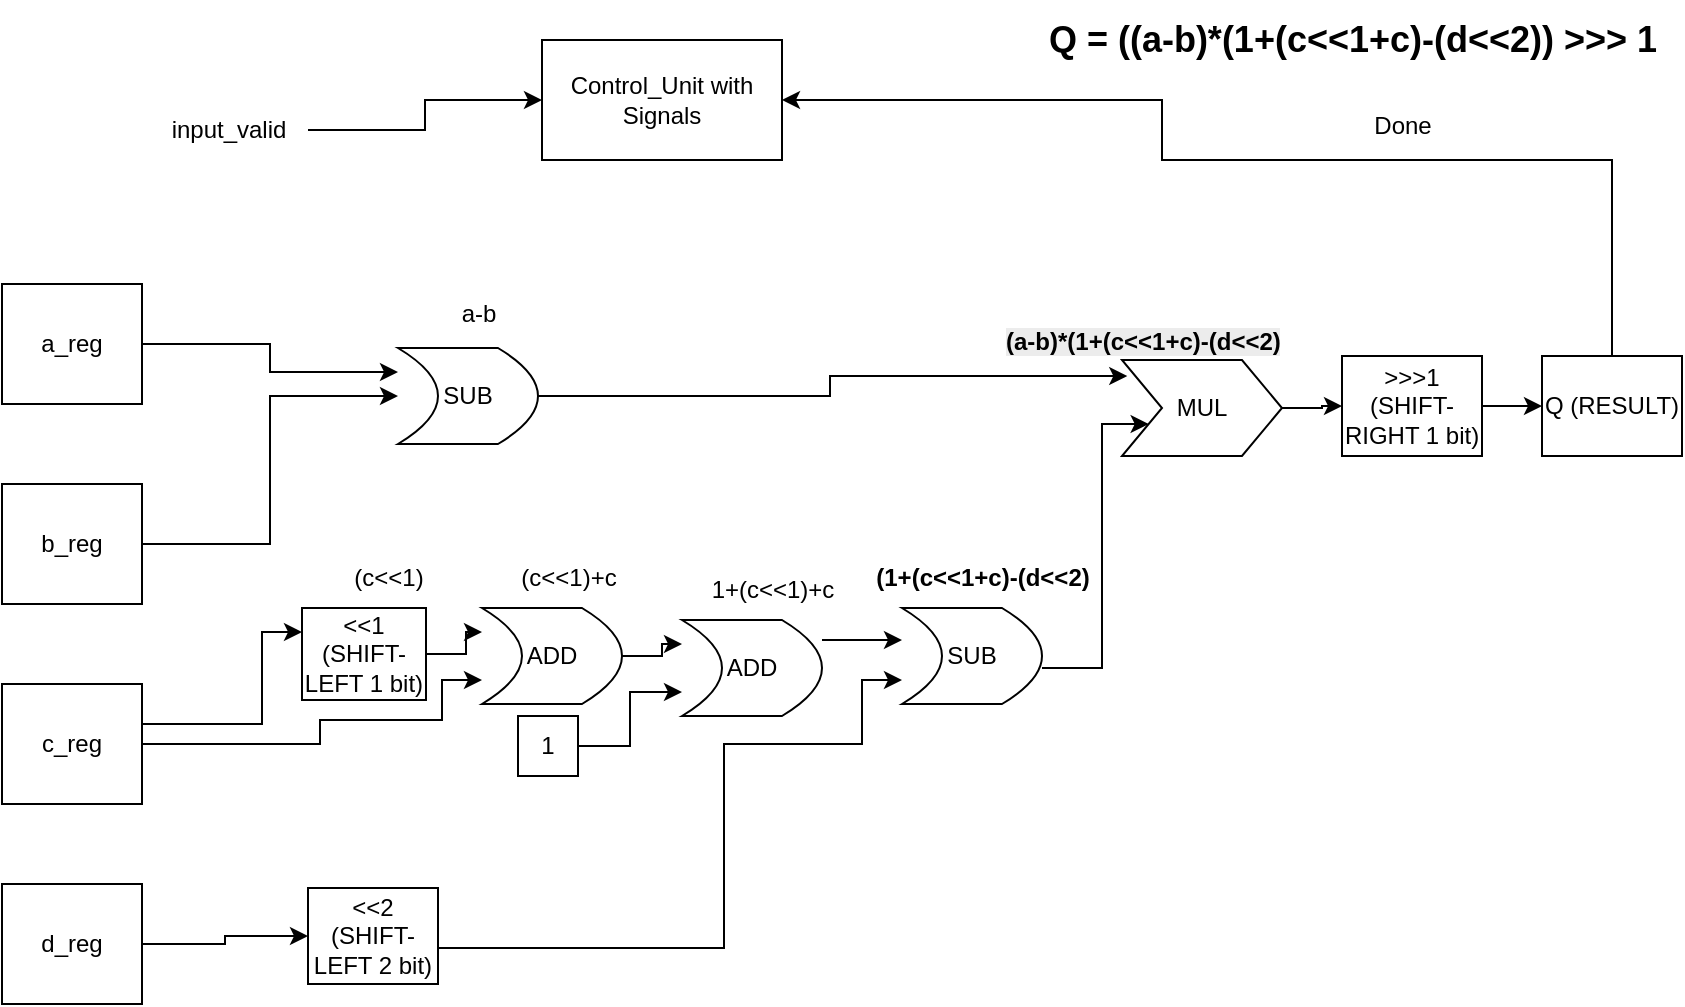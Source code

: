<mxfile version="26.2.14">
  <diagram name="Page-1" id="qqKeivPFr5tOO1ZkJmPx">
    <mxGraphModel dx="2066" dy="1111" grid="1" gridSize="10" guides="1" tooltips="1" connect="1" arrows="1" fold="1" page="1" pageScale="1" pageWidth="850" pageHeight="1100" math="0" shadow="0">
      <root>
        <mxCell id="0" />
        <mxCell id="1" parent="0" />
        <mxCell id="JcRNawYZSQvBndE5q6Hf-1" value="Control_Unit with Signals" style="rounded=0;whiteSpace=wrap;html=1;" vertex="1" parent="1">
          <mxGeometry x="270" y="40" width="120" height="60" as="geometry" />
        </mxCell>
        <mxCell id="JcRNawYZSQvBndE5q6Hf-10" style="edgeStyle=orthogonalEdgeStyle;rounded=0;orthogonalLoop=1;jettySize=auto;html=1;entryX=1;entryY=0.75;entryDx=0;entryDy=0;" edge="1" parent="1" source="JcRNawYZSQvBndE5q6Hf-2" target="JcRNawYZSQvBndE5q6Hf-8">
          <mxGeometry relative="1" as="geometry" />
        </mxCell>
        <mxCell id="JcRNawYZSQvBndE5q6Hf-2" value="a_reg" style="rounded=0;whiteSpace=wrap;html=1;" vertex="1" parent="1">
          <mxGeometry y="162" width="70" height="60" as="geometry" />
        </mxCell>
        <mxCell id="JcRNawYZSQvBndE5q6Hf-11" style="edgeStyle=orthogonalEdgeStyle;rounded=0;orthogonalLoop=1;jettySize=auto;html=1;entryX=1;entryY=0.5;entryDx=0;entryDy=0;" edge="1" parent="1" source="JcRNawYZSQvBndE5q6Hf-3" target="JcRNawYZSQvBndE5q6Hf-8">
          <mxGeometry relative="1" as="geometry" />
        </mxCell>
        <mxCell id="JcRNawYZSQvBndE5q6Hf-3" value="b_reg" style="rounded=0;whiteSpace=wrap;html=1;" vertex="1" parent="1">
          <mxGeometry y="262" width="70" height="60" as="geometry" />
        </mxCell>
        <mxCell id="JcRNawYZSQvBndE5q6Hf-17" style="edgeStyle=orthogonalEdgeStyle;rounded=0;orthogonalLoop=1;jettySize=auto;html=1;entryX=0;entryY=0.25;entryDx=0;entryDy=0;" edge="1" parent="1" source="JcRNawYZSQvBndE5q6Hf-4" target="JcRNawYZSQvBndE5q6Hf-16">
          <mxGeometry relative="1" as="geometry">
            <Array as="points">
              <mxPoint x="130" y="382" />
              <mxPoint x="130" y="336" />
              <mxPoint x="150" y="336" />
            </Array>
          </mxGeometry>
        </mxCell>
        <mxCell id="JcRNawYZSQvBndE5q6Hf-51" style="edgeStyle=orthogonalEdgeStyle;rounded=0;orthogonalLoop=1;jettySize=auto;html=1;entryX=1;entryY=0.25;entryDx=0;entryDy=0;" edge="1" parent="1" source="JcRNawYZSQvBndE5q6Hf-4" target="JcRNawYZSQvBndE5q6Hf-18">
          <mxGeometry relative="1" as="geometry">
            <Array as="points">
              <mxPoint x="159" y="392" />
              <mxPoint x="159" y="380" />
              <mxPoint x="220" y="380" />
              <mxPoint x="220" y="360" />
            </Array>
          </mxGeometry>
        </mxCell>
        <mxCell id="JcRNawYZSQvBndE5q6Hf-4" value="c_reg" style="rounded=0;whiteSpace=wrap;html=1;" vertex="1" parent="1">
          <mxGeometry y="362" width="70" height="60" as="geometry" />
        </mxCell>
        <mxCell id="JcRNawYZSQvBndE5q6Hf-38" value="" style="edgeStyle=orthogonalEdgeStyle;rounded=0;orthogonalLoop=1;jettySize=auto;html=1;" edge="1" parent="1" source="JcRNawYZSQvBndE5q6Hf-5" target="JcRNawYZSQvBndE5q6Hf-36">
          <mxGeometry relative="1" as="geometry" />
        </mxCell>
        <mxCell id="JcRNawYZSQvBndE5q6Hf-5" value="d_reg" style="rounded=0;whiteSpace=wrap;html=1;" vertex="1" parent="1">
          <mxGeometry y="462" width="70" height="60" as="geometry" />
        </mxCell>
        <mxCell id="JcRNawYZSQvBndE5q6Hf-47" style="edgeStyle=orthogonalEdgeStyle;rounded=0;orthogonalLoop=1;jettySize=auto;html=1;exitX=0;exitY=0.5;exitDx=0;exitDy=0;entryX=0.033;entryY=0.167;entryDx=0;entryDy=0;entryPerimeter=0;" edge="1" parent="1" source="JcRNawYZSQvBndE5q6Hf-8" target="JcRNawYZSQvBndE5q6Hf-45">
          <mxGeometry relative="1" as="geometry">
            <mxPoint x="608" y="202" as="targetPoint" />
          </mxGeometry>
        </mxCell>
        <mxCell id="JcRNawYZSQvBndE5q6Hf-8" value="SUB" style="shape=dataStorage;whiteSpace=wrap;html=1;fixedSize=1;direction=west;" vertex="1" parent="1">
          <mxGeometry x="198" y="194" width="70" height="48" as="geometry" />
        </mxCell>
        <mxCell id="JcRNawYZSQvBndE5q6Hf-13" value="a-b" style="text;html=1;align=center;verticalAlign=middle;resizable=0;points=[];autosize=1;strokeColor=none;fillColor=none;" vertex="1" parent="1">
          <mxGeometry x="218" y="162" width="40" height="30" as="geometry" />
        </mxCell>
        <mxCell id="JcRNawYZSQvBndE5q6Hf-19" style="edgeStyle=orthogonalEdgeStyle;rounded=0;orthogonalLoop=1;jettySize=auto;html=1;entryX=1;entryY=0.75;entryDx=0;entryDy=0;" edge="1" parent="1" source="JcRNawYZSQvBndE5q6Hf-16" target="JcRNawYZSQvBndE5q6Hf-18">
          <mxGeometry relative="1" as="geometry" />
        </mxCell>
        <mxCell id="JcRNawYZSQvBndE5q6Hf-16" value="&amp;lt;&amp;lt;1 (SHIFT-LEFT 1 bit)" style="rounded=0;whiteSpace=wrap;html=1;" vertex="1" parent="1">
          <mxGeometry x="150" y="324" width="62" height="46" as="geometry" />
        </mxCell>
        <mxCell id="JcRNawYZSQvBndE5q6Hf-27" value="" style="edgeStyle=orthogonalEdgeStyle;rounded=0;orthogonalLoop=1;jettySize=auto;html=1;entryX=1;entryY=0.75;entryDx=0;entryDy=0;" edge="1" parent="1" source="JcRNawYZSQvBndE5q6Hf-18" target="JcRNawYZSQvBndE5q6Hf-26">
          <mxGeometry relative="1" as="geometry" />
        </mxCell>
        <mxCell id="JcRNawYZSQvBndE5q6Hf-18" value="ADD" style="shape=dataStorage;whiteSpace=wrap;html=1;fixedSize=1;direction=west;" vertex="1" parent="1">
          <mxGeometry x="240" y="324" width="70" height="48" as="geometry" />
        </mxCell>
        <mxCell id="JcRNawYZSQvBndE5q6Hf-23" value="(c&amp;lt;&amp;lt;1)" style="text;html=1;align=center;verticalAlign=middle;resizable=0;points=[];autosize=1;strokeColor=none;fillColor=none;" vertex="1" parent="1">
          <mxGeometry x="163" y="294" width="60" height="30" as="geometry" />
        </mxCell>
        <mxCell id="JcRNawYZSQvBndE5q6Hf-28" style="edgeStyle=orthogonalEdgeStyle;rounded=0;orthogonalLoop=1;jettySize=auto;html=1;entryX=1;entryY=0.25;entryDx=0;entryDy=0;" edge="1" parent="1" source="JcRNawYZSQvBndE5q6Hf-24" target="JcRNawYZSQvBndE5q6Hf-26">
          <mxGeometry relative="1" as="geometry" />
        </mxCell>
        <mxCell id="JcRNawYZSQvBndE5q6Hf-24" value="1" style="rounded=0;whiteSpace=wrap;html=1;" vertex="1" parent="1">
          <mxGeometry x="258" y="378" width="30" height="30" as="geometry" />
        </mxCell>
        <mxCell id="JcRNawYZSQvBndE5q6Hf-41" value="" style="edgeStyle=orthogonalEdgeStyle;rounded=0;orthogonalLoop=1;jettySize=auto;html=1;" edge="1" parent="1" source="JcRNawYZSQvBndE5q6Hf-26" target="JcRNawYZSQvBndE5q6Hf-40">
          <mxGeometry relative="1" as="geometry">
            <Array as="points">
              <mxPoint x="440" y="340" />
              <mxPoint x="440" y="340" />
            </Array>
          </mxGeometry>
        </mxCell>
        <mxCell id="JcRNawYZSQvBndE5q6Hf-26" value="ADD" style="shape=dataStorage;whiteSpace=wrap;html=1;fixedSize=1;direction=west;" vertex="1" parent="1">
          <mxGeometry x="340" y="330" width="70" height="48" as="geometry" />
        </mxCell>
        <mxCell id="JcRNawYZSQvBndE5q6Hf-31" value="(c&amp;lt;&amp;lt;1)+c&lt;span style=&quot;color: rgba(0, 0, 0, 0); font-family: monospace; font-size: 0px; text-align: start;&quot;&gt;%3CmxGraphModel%3E%3Croot%3E%3CmxCell%20id%3D%220%22%2F%3E%3CmxCell%20id%3D%221%22%20parent%3D%220%22%2F%3E%3CmxCell%20id%3D%222%22%20value%3D%22(c%26amp%3Blt%3B%26amp%3Blt%3B1)%22%20style%3D%22text%3Bhtml%3D1%3Balign%3Dcenter%3BverticalAlign%3Dmiddle%3Bresizable%3D0%3Bpoints%3D%5B%5D%3Bautosize%3D1%3BstrokeColor%3Dnone%3BfillColor%3Dnone%3B%22%20vertex%3D%221%22%20parent%3D%221%22%3E%3CmxGeometry%20x%3D%22275%22%20y%3D%22300%22%20width%3D%2260%22%20height%3D%2230%22%20as%3D%22geometry%22%2F%3E%3C%2FmxCell%3E%3C%2Froot%3E%3C%2FmxGraphModel%3E&lt;/span&gt;" style="text;html=1;align=center;verticalAlign=middle;resizable=0;points=[];autosize=1;strokeColor=none;fillColor=none;" vertex="1" parent="1">
          <mxGeometry x="248" y="294" width="70" height="30" as="geometry" />
        </mxCell>
        <mxCell id="JcRNawYZSQvBndE5q6Hf-33" value="1+(c&amp;lt;&amp;lt;1)+c&lt;span style=&quot;color: rgba(0, 0, 0, 0); font-family: monospace; font-size: 0px; text-align: start;&quot;&gt;%3CmxGraphModel%3E%3Croot%3E%3CmxCell%20id%3D%220%22%2F%3E%3CmxCell%20id%3D%221%22%20parent%3D%220%22%2F%3E%3CmxCell%20id%3D%222%22%20value%3D%22(c%26amp%3Blt%3B%26amp%3Blt%3B1)%22%20style%3D%22text%3Bhtml%3D1%3Balign%3Dcenter%3BverticalAlign%3Dmiddle%3Bresizable%3D0%3Bpoints%3D%5B%5D%3Bautosize%3D1%3BstrokeColor%3Dnone%3BfillColor%3Dnone%3B%22%20vertex%3D%221%22%20parent%3D%221%22%3E%3CmxGeometry%20x%3D%22275%22%20y%3D%22300%22%20width%3D%2260%22%20height%3D%2230%22%20as%3D%22geometry%22%2F%3E%3C%2FmxCell%3E%3C%2Froot%3E%3C%2FmxGraphModel%3E&lt;/span&gt;" style="text;html=1;align=center;verticalAlign=middle;resizable=0;points=[];autosize=1;strokeColor=none;fillColor=none;" vertex="1" parent="1">
          <mxGeometry x="345" y="300" width="80" height="30" as="geometry" />
        </mxCell>
        <mxCell id="JcRNawYZSQvBndE5q6Hf-34" value="&lt;b&gt;&lt;font style=&quot;font-size: 18px;&quot;&gt;Q = ((a-b)*(1+(c&amp;lt;&amp;lt;1+c)-(d&amp;lt;&amp;lt;2)) &amp;gt;&amp;gt;&amp;gt; 1&lt;/font&gt;&lt;/b&gt;" style="text;html=1;align=center;verticalAlign=middle;resizable=0;points=[];autosize=1;strokeColor=none;fillColor=none;" vertex="1" parent="1">
          <mxGeometry x="510" y="20" width="330" height="40" as="geometry" />
        </mxCell>
        <mxCell id="JcRNawYZSQvBndE5q6Hf-42" style="edgeStyle=orthogonalEdgeStyle;rounded=0;orthogonalLoop=1;jettySize=auto;html=1;entryX=1;entryY=0.25;entryDx=0;entryDy=0;" edge="1" parent="1" source="JcRNawYZSQvBndE5q6Hf-36" target="JcRNawYZSQvBndE5q6Hf-40">
          <mxGeometry relative="1" as="geometry">
            <Array as="points">
              <mxPoint x="361" y="494" />
              <mxPoint x="361" y="392" />
              <mxPoint x="430" y="392" />
              <mxPoint x="430" y="360" />
            </Array>
          </mxGeometry>
        </mxCell>
        <mxCell id="JcRNawYZSQvBndE5q6Hf-36" value="&amp;lt;&amp;lt;2 (SHIFT-LEFT 2 bit)" style="rounded=0;whiteSpace=wrap;html=1;" vertex="1" parent="1">
          <mxGeometry x="153" y="464" width="65" height="48" as="geometry" />
        </mxCell>
        <mxCell id="JcRNawYZSQvBndE5q6Hf-46" style="edgeStyle=orthogonalEdgeStyle;rounded=0;orthogonalLoop=1;jettySize=auto;html=1;entryX=0;entryY=0.75;entryDx=0;entryDy=0;" edge="1" parent="1" source="JcRNawYZSQvBndE5q6Hf-40" target="JcRNawYZSQvBndE5q6Hf-45">
          <mxGeometry relative="1" as="geometry">
            <Array as="points">
              <mxPoint x="550" y="354" />
              <mxPoint x="550" y="232" />
            </Array>
          </mxGeometry>
        </mxCell>
        <mxCell id="JcRNawYZSQvBndE5q6Hf-40" value="SUB" style="shape=dataStorage;whiteSpace=wrap;html=1;fixedSize=1;direction=west;" vertex="1" parent="1">
          <mxGeometry x="450" y="324" width="70" height="48" as="geometry" />
        </mxCell>
        <mxCell id="JcRNawYZSQvBndE5q6Hf-43" value="&lt;b&gt;&lt;font style=&quot;font-size: 12px;&quot;&gt;(1+(c&amp;lt;&amp;lt;1+c)-(d&amp;lt;&amp;lt;2)&lt;/font&gt;&lt;/b&gt;" style="text;html=1;align=center;verticalAlign=middle;resizable=0;points=[];autosize=1;strokeColor=none;fillColor=none;" vertex="1" parent="1">
          <mxGeometry x="425" y="294" width="130" height="30" as="geometry" />
        </mxCell>
        <mxCell id="JcRNawYZSQvBndE5q6Hf-55" value="" style="edgeStyle=orthogonalEdgeStyle;rounded=0;orthogonalLoop=1;jettySize=auto;html=1;" edge="1" parent="1" source="JcRNawYZSQvBndE5q6Hf-45" target="JcRNawYZSQvBndE5q6Hf-54">
          <mxGeometry relative="1" as="geometry" />
        </mxCell>
        <mxCell id="JcRNawYZSQvBndE5q6Hf-45" value="MUL" style="shape=step;perimeter=stepPerimeter;whiteSpace=wrap;html=1;fixedSize=1;" vertex="1" parent="1">
          <mxGeometry x="560" y="200" width="80" height="48" as="geometry" />
        </mxCell>
        <mxCell id="JcRNawYZSQvBndE5q6Hf-48" value="&lt;b style=&quot;forced-color-adjust: none; color: rgb(0, 0, 0); font-family: Helvetica; font-style: normal; font-variant-ligatures: normal; font-variant-caps: normal; letter-spacing: normal; orphans: 2; text-align: center; text-indent: 0px; text-transform: none; widows: 2; word-spacing: 0px; -webkit-text-stroke-width: 0px; white-space: nowrap; background-color: rgb(236, 236, 236); text-decoration-thickness: initial; text-decoration-style: initial; text-decoration-color: initial;&quot;&gt;&lt;font style=&quot;forced-color-adjust: none; font-size: 12px;&quot;&gt;(a-b)*(1+(c&amp;lt;&amp;lt;1+c)-(d&amp;lt;&amp;lt;2)&lt;/font&gt;&lt;/b&gt;" style="text;whiteSpace=wrap;html=1;" vertex="1" parent="1">
          <mxGeometry x="500" y="177" width="140" height="23" as="geometry" />
        </mxCell>
        <mxCell id="JcRNawYZSQvBndE5q6Hf-57" value="" style="edgeStyle=orthogonalEdgeStyle;rounded=0;orthogonalLoop=1;jettySize=auto;html=1;" edge="1" parent="1" source="JcRNawYZSQvBndE5q6Hf-54" target="JcRNawYZSQvBndE5q6Hf-56">
          <mxGeometry relative="1" as="geometry" />
        </mxCell>
        <mxCell id="JcRNawYZSQvBndE5q6Hf-54" value="&amp;gt;&amp;gt;&amp;gt;1 (SHIFT-RIGHT 1 bit)" style="rounded=0;whiteSpace=wrap;html=1;" vertex="1" parent="1">
          <mxGeometry x="670" y="198" width="70" height="50" as="geometry" />
        </mxCell>
        <mxCell id="JcRNawYZSQvBndE5q6Hf-58" style="edgeStyle=orthogonalEdgeStyle;rounded=0;orthogonalLoop=1;jettySize=auto;html=1;entryX=1;entryY=0.5;entryDx=0;entryDy=0;" edge="1" parent="1" source="JcRNawYZSQvBndE5q6Hf-56" target="JcRNawYZSQvBndE5q6Hf-1">
          <mxGeometry relative="1" as="geometry">
            <Array as="points">
              <mxPoint x="805" y="100" />
              <mxPoint x="580" y="100" />
              <mxPoint x="580" y="70" />
            </Array>
          </mxGeometry>
        </mxCell>
        <mxCell id="JcRNawYZSQvBndE5q6Hf-56" value="Q (RESULT)" style="rounded=0;whiteSpace=wrap;html=1;" vertex="1" parent="1">
          <mxGeometry x="770" y="198" width="70" height="50" as="geometry" />
        </mxCell>
        <mxCell id="JcRNawYZSQvBndE5q6Hf-59" value="Done" style="text;html=1;align=center;verticalAlign=middle;resizable=0;points=[];autosize=1;strokeColor=none;fillColor=none;" vertex="1" parent="1">
          <mxGeometry x="675" y="68" width="50" height="30" as="geometry" />
        </mxCell>
        <mxCell id="JcRNawYZSQvBndE5q6Hf-62" style="edgeStyle=orthogonalEdgeStyle;rounded=0;orthogonalLoop=1;jettySize=auto;html=1;entryX=0;entryY=0.5;entryDx=0;entryDy=0;" edge="1" parent="1" source="JcRNawYZSQvBndE5q6Hf-61" target="JcRNawYZSQvBndE5q6Hf-1">
          <mxGeometry relative="1" as="geometry" />
        </mxCell>
        <mxCell id="JcRNawYZSQvBndE5q6Hf-61" value="input_valid" style="text;html=1;align=center;verticalAlign=middle;resizable=0;points=[];autosize=1;strokeColor=none;fillColor=none;" vertex="1" parent="1">
          <mxGeometry x="73" y="70" width="80" height="30" as="geometry" />
        </mxCell>
      </root>
    </mxGraphModel>
  </diagram>
</mxfile>

